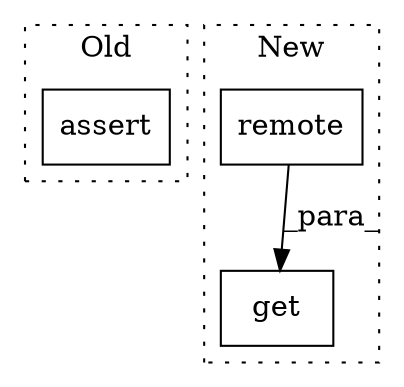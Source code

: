 digraph G {
subgraph cluster0 {
1 [label="assert" a="6" s="26096" l="7" shape="box"];
label = "Old";
style="dotted";
}
subgraph cluster1 {
2 [label="remote" a="32" s="28793,28803" l="7,1" shape="box"];
3 [label="get" a="32" s="28818,28823" l="4,1" shape="box"];
label = "New";
style="dotted";
}
2 -> 3 [label="_para_"];
}